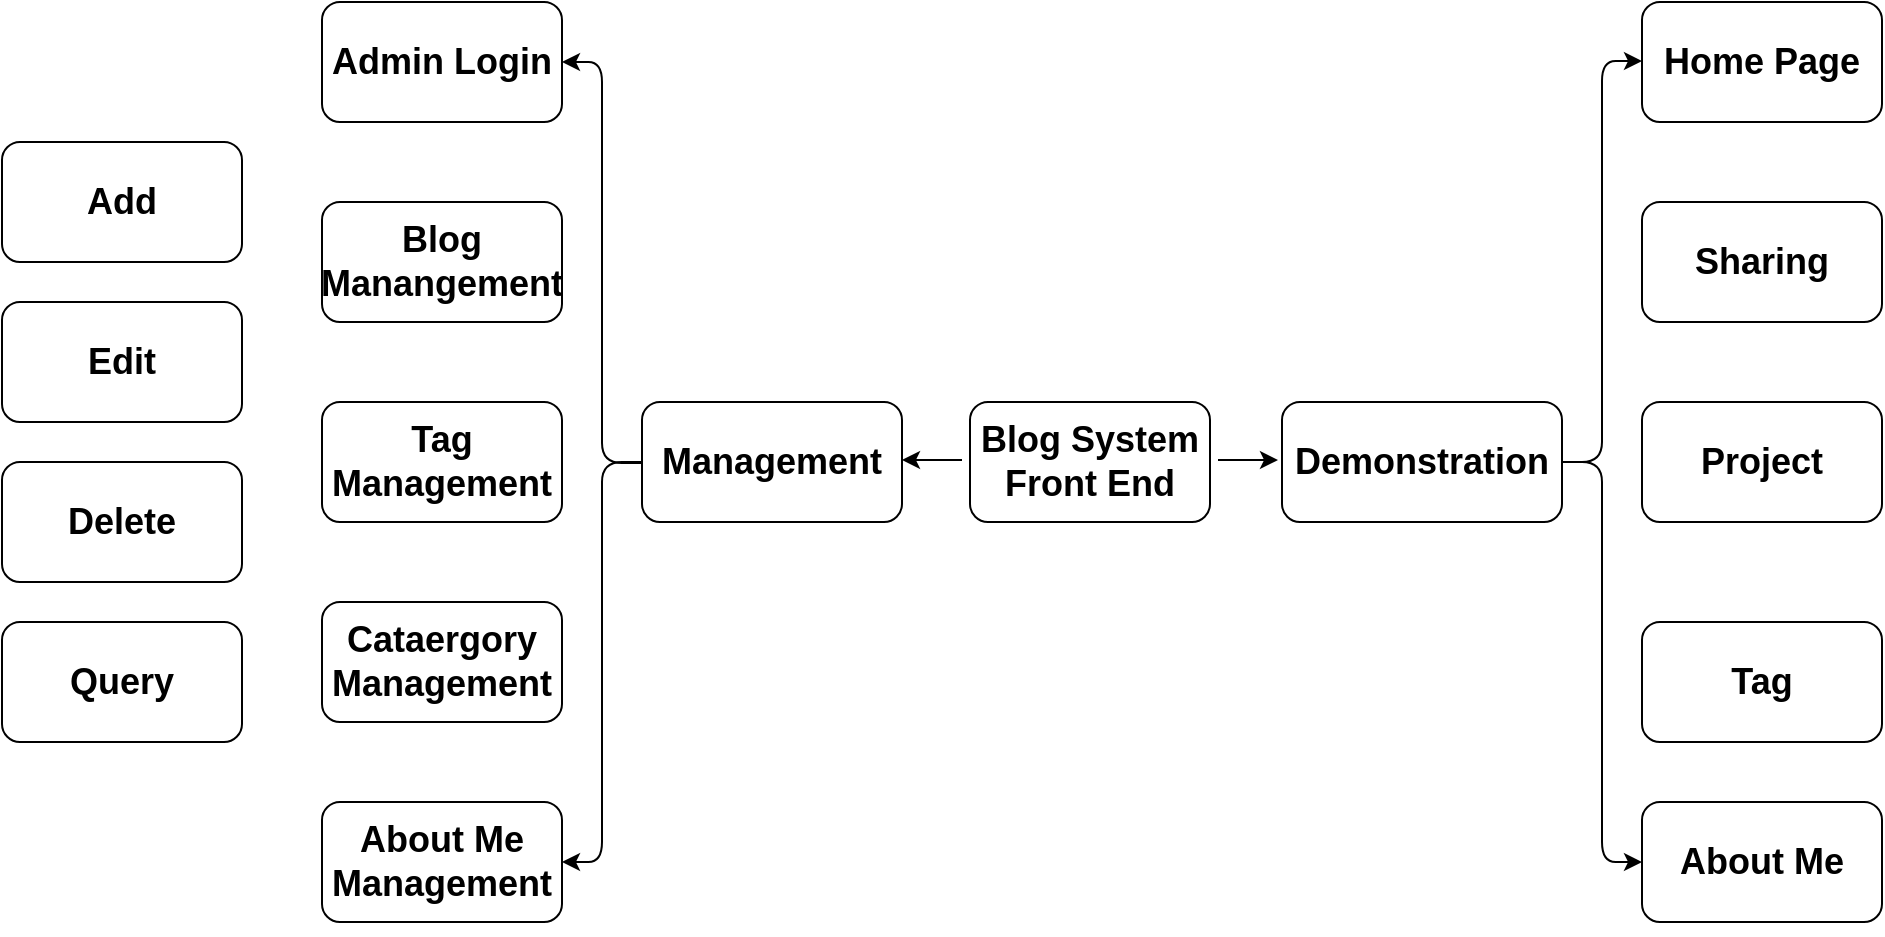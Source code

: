<mxfile version="11.2.1" type="device" pages="1"><diagram id="dngND04xvN11S02rmKtU" name="Page-1"><mxGraphModel dx="1730" dy="980" grid="1" gridSize="10" guides="1" tooltips="1" connect="1" arrows="1" fold="1" page="1" pageScale="1" pageWidth="1169" pageHeight="827" math="0" shadow="0"><root><mxCell id="0"/><mxCell id="1" parent="0"/><mxCell id="wzt_ijGcOhf20AiBen4o-2" value="&lt;h2&gt;Blog System Front End&lt;/h2&gt;" style="rounded=1;whiteSpace=wrap;html=1;" vertex="1" parent="1"><mxGeometry x="524" y="340" width="120" height="60" as="geometry"/></mxCell><mxCell id="wzt_ijGcOhf20AiBen4o-3" value="&lt;h2&gt;Management&lt;/h2&gt;" style="rounded=1;whiteSpace=wrap;html=1;" vertex="1" parent="1"><mxGeometry x="360" y="340" width="130" height="60" as="geometry"/></mxCell><mxCell id="wzt_ijGcOhf20AiBen4o-4" value="&lt;h2&gt;Demonstration&lt;/h2&gt;" style="rounded=1;whiteSpace=wrap;html=1;" vertex="1" parent="1"><mxGeometry x="680" y="340" width="140" height="60" as="geometry"/></mxCell><mxCell id="wzt_ijGcOhf20AiBen4o-5" value="&lt;h2&gt;Admin Login&lt;/h2&gt;" style="rounded=1;whiteSpace=wrap;html=1;" vertex="1" parent="1"><mxGeometry x="200" y="140" width="120" height="60" as="geometry"/></mxCell><mxCell id="wzt_ijGcOhf20AiBen4o-6" value="&lt;h2&gt;Blog Manangement&lt;/h2&gt;" style="rounded=1;whiteSpace=wrap;html=1;" vertex="1" parent="1"><mxGeometry x="200" y="240" width="120" height="60" as="geometry"/></mxCell><mxCell id="wzt_ijGcOhf20AiBen4o-7" value="&lt;h2&gt;Tag Management&lt;/h2&gt;" style="rounded=1;whiteSpace=wrap;html=1;" vertex="1" parent="1"><mxGeometry x="200" y="340" width="120" height="60" as="geometry"/></mxCell><mxCell id="wzt_ijGcOhf20AiBen4o-8" value="&lt;h2&gt;Cataergory Management&lt;/h2&gt;" style="rounded=1;whiteSpace=wrap;html=1;" vertex="1" parent="1"><mxGeometry x="200" y="440" width="120" height="60" as="geometry"/></mxCell><mxCell id="wzt_ijGcOhf20AiBen4o-9" value="&lt;h2&gt;About Me Management&lt;/h2&gt;" style="rounded=1;whiteSpace=wrap;html=1;" vertex="1" parent="1"><mxGeometry x="200" y="540" width="120" height="60" as="geometry"/></mxCell><mxCell id="wzt_ijGcOhf20AiBen4o-11" value="&lt;h2&gt;Add&lt;/h2&gt;" style="rounded=1;whiteSpace=wrap;html=1;" vertex="1" parent="1"><mxGeometry x="40" y="210" width="120" height="60" as="geometry"/></mxCell><mxCell id="wzt_ijGcOhf20AiBen4o-12" value="&lt;h2&gt;Edit&lt;/h2&gt;" style="rounded=1;whiteSpace=wrap;html=1;" vertex="1" parent="1"><mxGeometry x="40" y="290" width="120" height="60" as="geometry"/></mxCell><mxCell id="wzt_ijGcOhf20AiBen4o-13" value="&lt;h2&gt;Delete&lt;/h2&gt;" style="rounded=1;whiteSpace=wrap;html=1;" vertex="1" parent="1"><mxGeometry x="40" y="370" width="120" height="60" as="geometry"/></mxCell><mxCell id="wzt_ijGcOhf20AiBen4o-14" value="&lt;h2&gt;Query&lt;/h2&gt;" style="rounded=1;whiteSpace=wrap;html=1;" vertex="1" parent="1"><mxGeometry x="40" y="450" width="120" height="60" as="geometry"/></mxCell><mxCell id="wzt_ijGcOhf20AiBen4o-15" value="&lt;h2&gt;Home Page&lt;/h2&gt;" style="rounded=1;whiteSpace=wrap;html=1;" vertex="1" parent="1"><mxGeometry x="860" y="140" width="120" height="60" as="geometry"/></mxCell><mxCell id="wzt_ijGcOhf20AiBen4o-16" value="&lt;h2&gt;Sharing&lt;/h2&gt;" style="rounded=1;whiteSpace=wrap;html=1;" vertex="1" parent="1"><mxGeometry x="860" y="240" width="120" height="60" as="geometry"/></mxCell><mxCell id="wzt_ijGcOhf20AiBen4o-17" value="&lt;h2&gt;Project&lt;/h2&gt;" style="rounded=1;whiteSpace=wrap;html=1;" vertex="1" parent="1"><mxGeometry x="860" y="340" width="120" height="60" as="geometry"/></mxCell><mxCell id="wzt_ijGcOhf20AiBen4o-18" value="&lt;h2&gt;Tag&lt;/h2&gt;" style="rounded=1;whiteSpace=wrap;html=1;" vertex="1" parent="1"><mxGeometry x="860" y="450" width="120" height="60" as="geometry"/></mxCell><mxCell id="wzt_ijGcOhf20AiBen4o-19" value="&lt;h2&gt;About Me&lt;/h2&gt;" style="rounded=1;whiteSpace=wrap;html=1;" vertex="1" parent="1"><mxGeometry x="860" y="540" width="120" height="60" as="geometry"/></mxCell><mxCell id="wzt_ijGcOhf20AiBen4o-22" value="" style="endArrow=classic;html=1;edgeStyle=orthogonalEdgeStyle;" edge="1" parent="1"><mxGeometry width="50" height="50" relative="1" as="geometry"><mxPoint x="820" y="370" as="sourcePoint"/><mxPoint x="860" y="570" as="targetPoint"/><Array as="points"><mxPoint x="840" y="370"/><mxPoint x="840" y="570"/><mxPoint x="860" y="570"/></Array></mxGeometry></mxCell><mxCell id="wzt_ijGcOhf20AiBen4o-26" value="" style="endArrow=classic;html=1;edgeStyle=orthogonalEdgeStyle;" edge="1" parent="1"><mxGeometry width="50" height="50" relative="1" as="geometry"><mxPoint x="820" y="370" as="sourcePoint"/><mxPoint x="860" y="169.5" as="targetPoint"/><Array as="points"><mxPoint x="840" y="370"/><mxPoint x="840" y="170"/></Array></mxGeometry></mxCell><mxCell id="wzt_ijGcOhf20AiBen4o-27" value="" style="endArrow=classic;html=1;edgeStyle=orthogonalEdgeStyle;entryX=1;entryY=0.5;entryDx=0;entryDy=0;" edge="1" parent="1" target="wzt_ijGcOhf20AiBen4o-9"><mxGeometry width="50" height="50" relative="1" as="geometry"><mxPoint x="360" y="370" as="sourcePoint"/><mxPoint x="325" y="570" as="targetPoint"/><Array as="points"><mxPoint x="340" y="370"/><mxPoint x="340" y="570"/></Array></mxGeometry></mxCell><mxCell id="wzt_ijGcOhf20AiBen4o-28" value="" style="endArrow=classic;html=1;edgeStyle=orthogonalEdgeStyle;" edge="1" parent="1"><mxGeometry width="50" height="50" relative="1" as="geometry"><mxPoint x="360" y="370.5" as="sourcePoint"/><mxPoint x="320" y="170" as="targetPoint"/><Array as="points"><mxPoint x="340" y="370"/><mxPoint x="340" y="170"/></Array></mxGeometry></mxCell><mxCell id="wzt_ijGcOhf20AiBen4o-32" value="" style="endArrow=classic;html=1;" edge="1" parent="1"><mxGeometry width="50" height="50" relative="1" as="geometry"><mxPoint x="648" y="369" as="sourcePoint"/><mxPoint x="678" y="369" as="targetPoint"/></mxGeometry></mxCell><mxCell id="wzt_ijGcOhf20AiBen4o-33" value="" style="endArrow=classic;html=1;" edge="1" parent="1"><mxGeometry width="50" height="50" relative="1" as="geometry"><mxPoint x="520" y="369" as="sourcePoint"/><mxPoint x="490" y="369" as="targetPoint"/><Array as="points"/></mxGeometry></mxCell></root></mxGraphModel></diagram></mxfile>